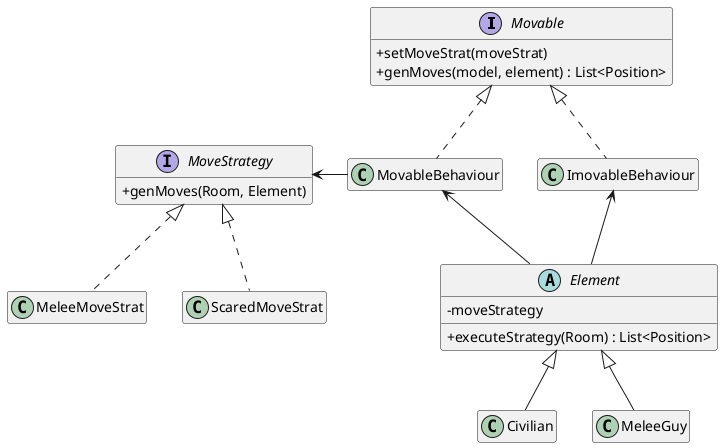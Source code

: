 @startuml

hide empty members
skinparam classAttributeIconSize 0
skinparam linetype polyline
skinparam shadowing false

interface Movable {
  + setMoveStrat(moveStrat)
  + genMoves(model, element) : List<Position>
}

interface MoveStrategy {
+ genMoves(Room, Element)
}

abstract class Element {
- moveStrategy
+ executeStrategy(Room) : List<Position>
}

class MeleeMoveStrat {}
class ScaredMoveStrat {}
class ImovableBehaviour {}
class MovableBehaviour {}
class Civilian {}
class MeleeGuy {}

ImovableBehaviour .up.^ Movable
MovableBehaviour .up.^ Movable

Element -up-> ImovableBehaviour
Element -up-> MovableBehaviour

Civilian -up-^ Element
MeleeGuy -up-^ Element

MeleeMoveStrat .up.^ MoveStrategy
ScaredMoveStrat .up.^ MoveStrategy

MovableBehaviour -left-> MoveStrategy 

@enduml

